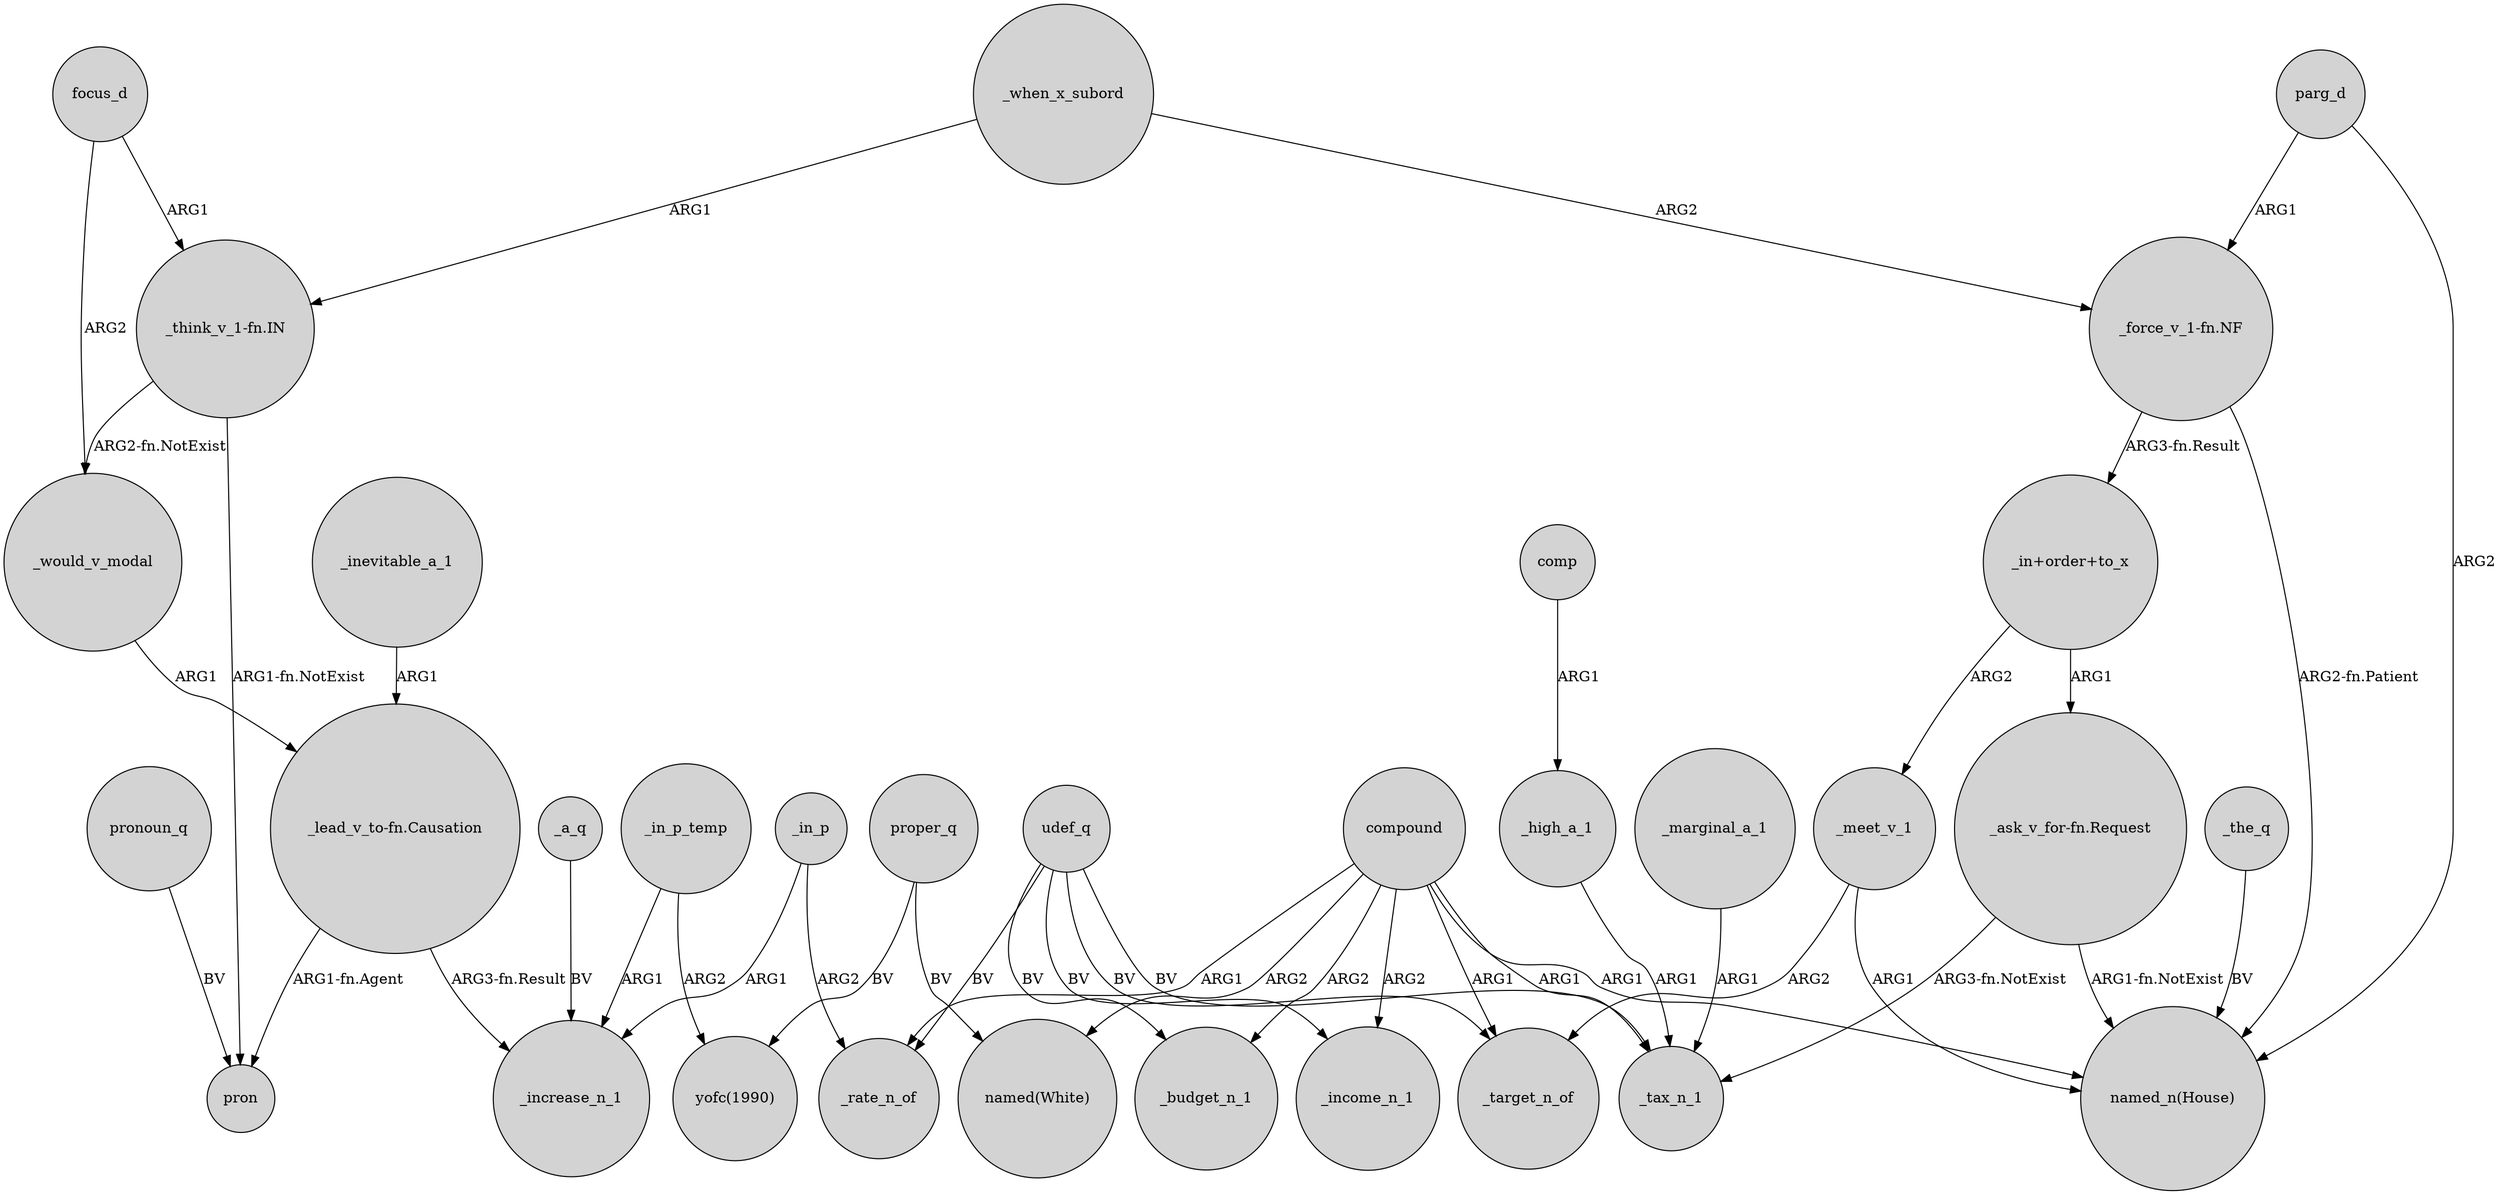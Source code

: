 digraph {
	node [shape=circle style=filled]
	_would_v_modal -> "_lead_v_to-fn.Causation" [label=ARG1]
	focus_d -> _would_v_modal [label=ARG2]
	udef_q -> _target_n_of [label=BV]
	_a_q -> _increase_n_1 [label=BV]
	_marginal_a_1 -> _tax_n_1 [label=ARG1]
	"_in+order+to_x" -> _meet_v_1 [label=ARG2]
	"_ask_v_for-fn.Request" -> "named_n(House)" [label="ARG1-fn.NotExist"]
	"_think_v_1-fn.IN" -> pron [label="ARG1-fn.NotExist"]
	_high_a_1 -> _tax_n_1 [label=ARG1]
	_in_p -> _rate_n_of [label=ARG2]
	"_in+order+to_x" -> "_ask_v_for-fn.Request" [label=ARG1]
	_meet_v_1 -> _target_n_of [label=ARG2]
	_inevitable_a_1 -> "_lead_v_to-fn.Causation" [label=ARG1]
	_when_x_subord -> "_think_v_1-fn.IN" [label=ARG1]
	compound -> "named(White)" [label=ARG2]
	compound -> _rate_n_of [label=ARG1]
	udef_q -> _rate_n_of [label=BV]
	comp -> _high_a_1 [label=ARG1]
	"_ask_v_for-fn.Request" -> _tax_n_1 [label="ARG3-fn.NotExist"]
	focus_d -> "_think_v_1-fn.IN" [label=ARG1]
	compound -> "named_n(House)" [label=ARG1]
	_in_p_temp -> "yofc(1990)" [label=ARG2]
	proper_q -> "yofc(1990)" [label=BV]
	compound -> _tax_n_1 [label=ARG1]
	_the_q -> "named_n(House)" [label=BV]
	_in_p_temp -> _increase_n_1 [label=ARG1]
	compound -> _budget_n_1 [label=ARG2]
	compound -> _target_n_of [label=ARG1]
	compound -> _income_n_1 [label=ARG2]
	udef_q -> _tax_n_1 [label=BV]
	pronoun_q -> pron [label=BV]
	proper_q -> "named(White)" [label=BV]
	"_force_v_1-fn.NF" -> "_in+order+to_x" [label="ARG3-fn.Result"]
	"_lead_v_to-fn.Causation" -> _increase_n_1 [label="ARG3-fn.Result"]
	udef_q -> _budget_n_1 [label=BV]
	_when_x_subord -> "_force_v_1-fn.NF" [label=ARG2]
	parg_d -> "_force_v_1-fn.NF" [label=ARG1]
	"_force_v_1-fn.NF" -> "named_n(House)" [label="ARG2-fn.Patient"]
	"_think_v_1-fn.IN" -> _would_v_modal [label="ARG2-fn.NotExist"]
	parg_d -> "named_n(House)" [label=ARG2]
	_meet_v_1 -> "named_n(House)" [label=ARG1]
	_in_p -> _increase_n_1 [label=ARG1]
	"_lead_v_to-fn.Causation" -> pron [label="ARG1-fn.Agent"]
	udef_q -> _income_n_1 [label=BV]
}
